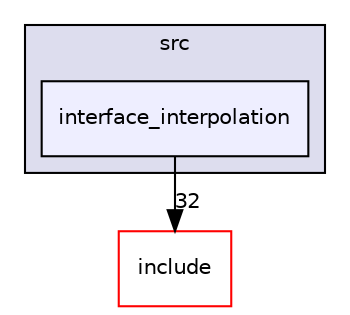 digraph "Common/src/interface_interpolation" {
  compound=true
  node [ fontsize="10", fontname="Helvetica"];
  edge [ labelfontsize="10", labelfontname="Helvetica"];
  subgraph clusterdir_3752367cbca4c9b58dde90984de9bccc {
    graph [ bgcolor="#ddddee", pencolor="black", label="src" fontname="Helvetica", fontsize="10", URL="dir_3752367cbca4c9b58dde90984de9bccc.html"]
  dir_a5519d8c2c7c74c13e8c2103442d91c7 [shape=box, label="interface_interpolation", style="filled", fillcolor="#eeeeff", pencolor="black", URL="dir_a5519d8c2c7c74c13e8c2103442d91c7.html"];
  }
  dir_92cb2900980f09bf257878861626e98f [shape=box label="include" fillcolor="white" style="filled" color="red" URL="dir_92cb2900980f09bf257878861626e98f.html"];
  dir_a5519d8c2c7c74c13e8c2103442d91c7->dir_92cb2900980f09bf257878861626e98f [headlabel="32", labeldistance=1.5 headhref="dir_000028_000001.html"];
}
